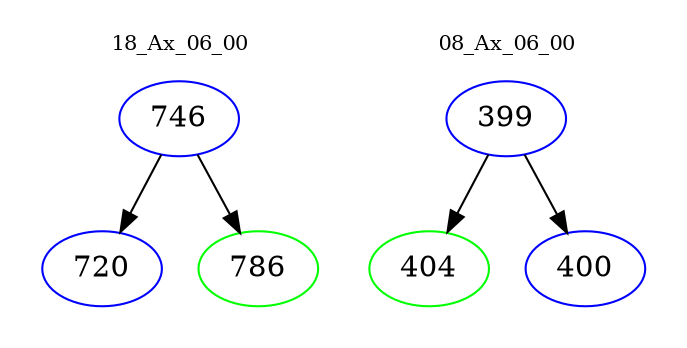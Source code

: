 digraph{
subgraph cluster_0 {
color = white
label = "18_Ax_06_00";
fontsize=10;
T0_746 [label="746", color="blue"]
T0_746 -> T0_720 [color="black"]
T0_720 [label="720", color="blue"]
T0_746 -> T0_786 [color="black"]
T0_786 [label="786", color="green"]
}
subgraph cluster_1 {
color = white
label = "08_Ax_06_00";
fontsize=10;
T1_399 [label="399", color="blue"]
T1_399 -> T1_404 [color="black"]
T1_404 [label="404", color="green"]
T1_399 -> T1_400 [color="black"]
T1_400 [label="400", color="blue"]
}
}
